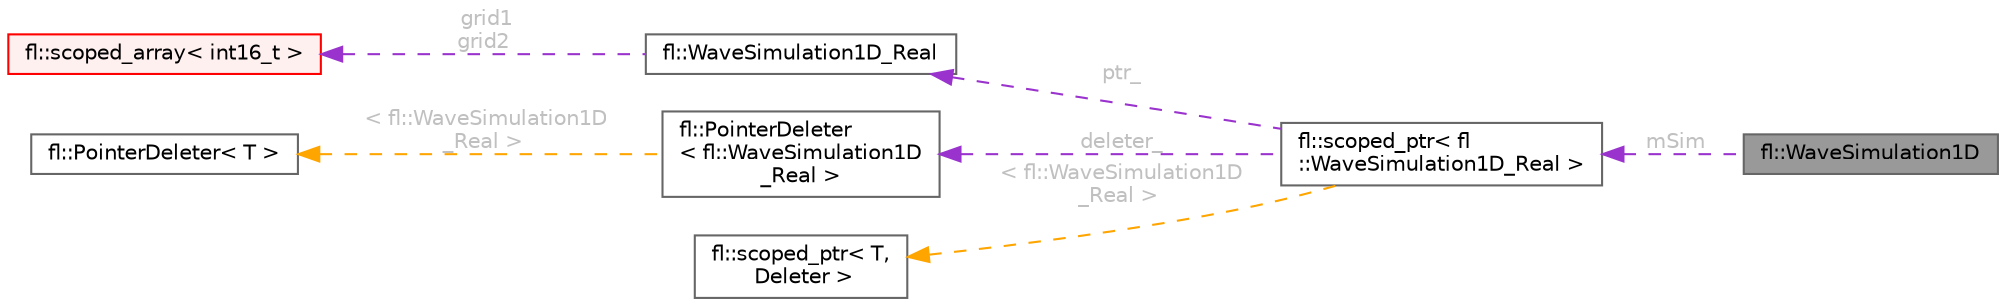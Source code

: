 digraph "fl::WaveSimulation1D"
{
 // INTERACTIVE_SVG=YES
 // LATEX_PDF_SIZE
  bgcolor="transparent";
  edge [fontname=Helvetica,fontsize=10,labelfontname=Helvetica,labelfontsize=10];
  node [fontname=Helvetica,fontsize=10,shape=box,height=0.2,width=0.4];
  rankdir="LR";
  Node1 [id="Node000001",label="fl::WaveSimulation1D",height=0.2,width=0.4,color="gray40", fillcolor="grey60", style="filled", fontcolor="black",tooltip=" "];
  Node2 -> Node1 [id="edge1_Node000001_Node000002",dir="back",color="darkorchid3",style="dashed",tooltip=" ",label=" mSim",fontcolor="grey" ];
  Node2 [id="Node000002",label="fl::scoped_ptr\< fl\l::WaveSimulation1D_Real \>",height=0.2,width=0.4,color="gray40", fillcolor="white", style="filled",URL="$df/d0b/classfl_1_1scoped__ptr.html",tooltip=" "];
  Node3 -> Node2 [id="edge2_Node000002_Node000003",dir="back",color="darkorchid3",style="dashed",tooltip=" ",label=" ptr_",fontcolor="grey" ];
  Node3 [id="Node000003",label="fl::WaveSimulation1D_Real",height=0.2,width=0.4,color="gray40", fillcolor="white", style="filled",URL="$da/df9/classfl_1_1_wave_simulation1_d___real.html",tooltip=" "];
  Node4 -> Node3 [id="edge3_Node000003_Node000004",dir="back",color="darkorchid3",style="dashed",tooltip=" ",label=" grid1\ngrid2",fontcolor="grey" ];
  Node4 [id="Node000004",label="fl::scoped_array\< int16_t \>",height=0.2,width=0.4,color="red", fillcolor="#FFF0F0", style="filled",URL="$d3/d92/classfl_1_1scoped__array.html",tooltip=" "];
  Node8 -> Node2 [id="edge4_Node000002_Node000008",dir="back",color="darkorchid3",style="dashed",tooltip=" ",label=" deleter_",fontcolor="grey" ];
  Node8 [id="Node000008",label="fl::PointerDeleter\l\< fl::WaveSimulation1D\l_Real \>",height=0.2,width=0.4,color="gray40", fillcolor="white", style="filled",URL="$d8/d3d/structfl_1_1_pointer_deleter.html",tooltip=" "];
  Node9 -> Node8 [id="edge5_Node000008_Node000009",dir="back",color="orange",style="dashed",tooltip=" ",label=" \< fl::WaveSimulation1D\l_Real \>",fontcolor="grey" ];
  Node9 [id="Node000009",label="fl::PointerDeleter\< T \>",height=0.2,width=0.4,color="gray40", fillcolor="white", style="filled",URL="$d8/d3d/structfl_1_1_pointer_deleter.html",tooltip=" "];
  Node10 -> Node2 [id="edge6_Node000002_Node000010",dir="back",color="orange",style="dashed",tooltip=" ",label=" \< fl::WaveSimulation1D\l_Real \>",fontcolor="grey" ];
  Node10 [id="Node000010",label="fl::scoped_ptr\< T,\l Deleter \>",height=0.2,width=0.4,color="gray40", fillcolor="white", style="filled",URL="$df/d0b/classfl_1_1scoped__ptr.html",tooltip=" "];
}
